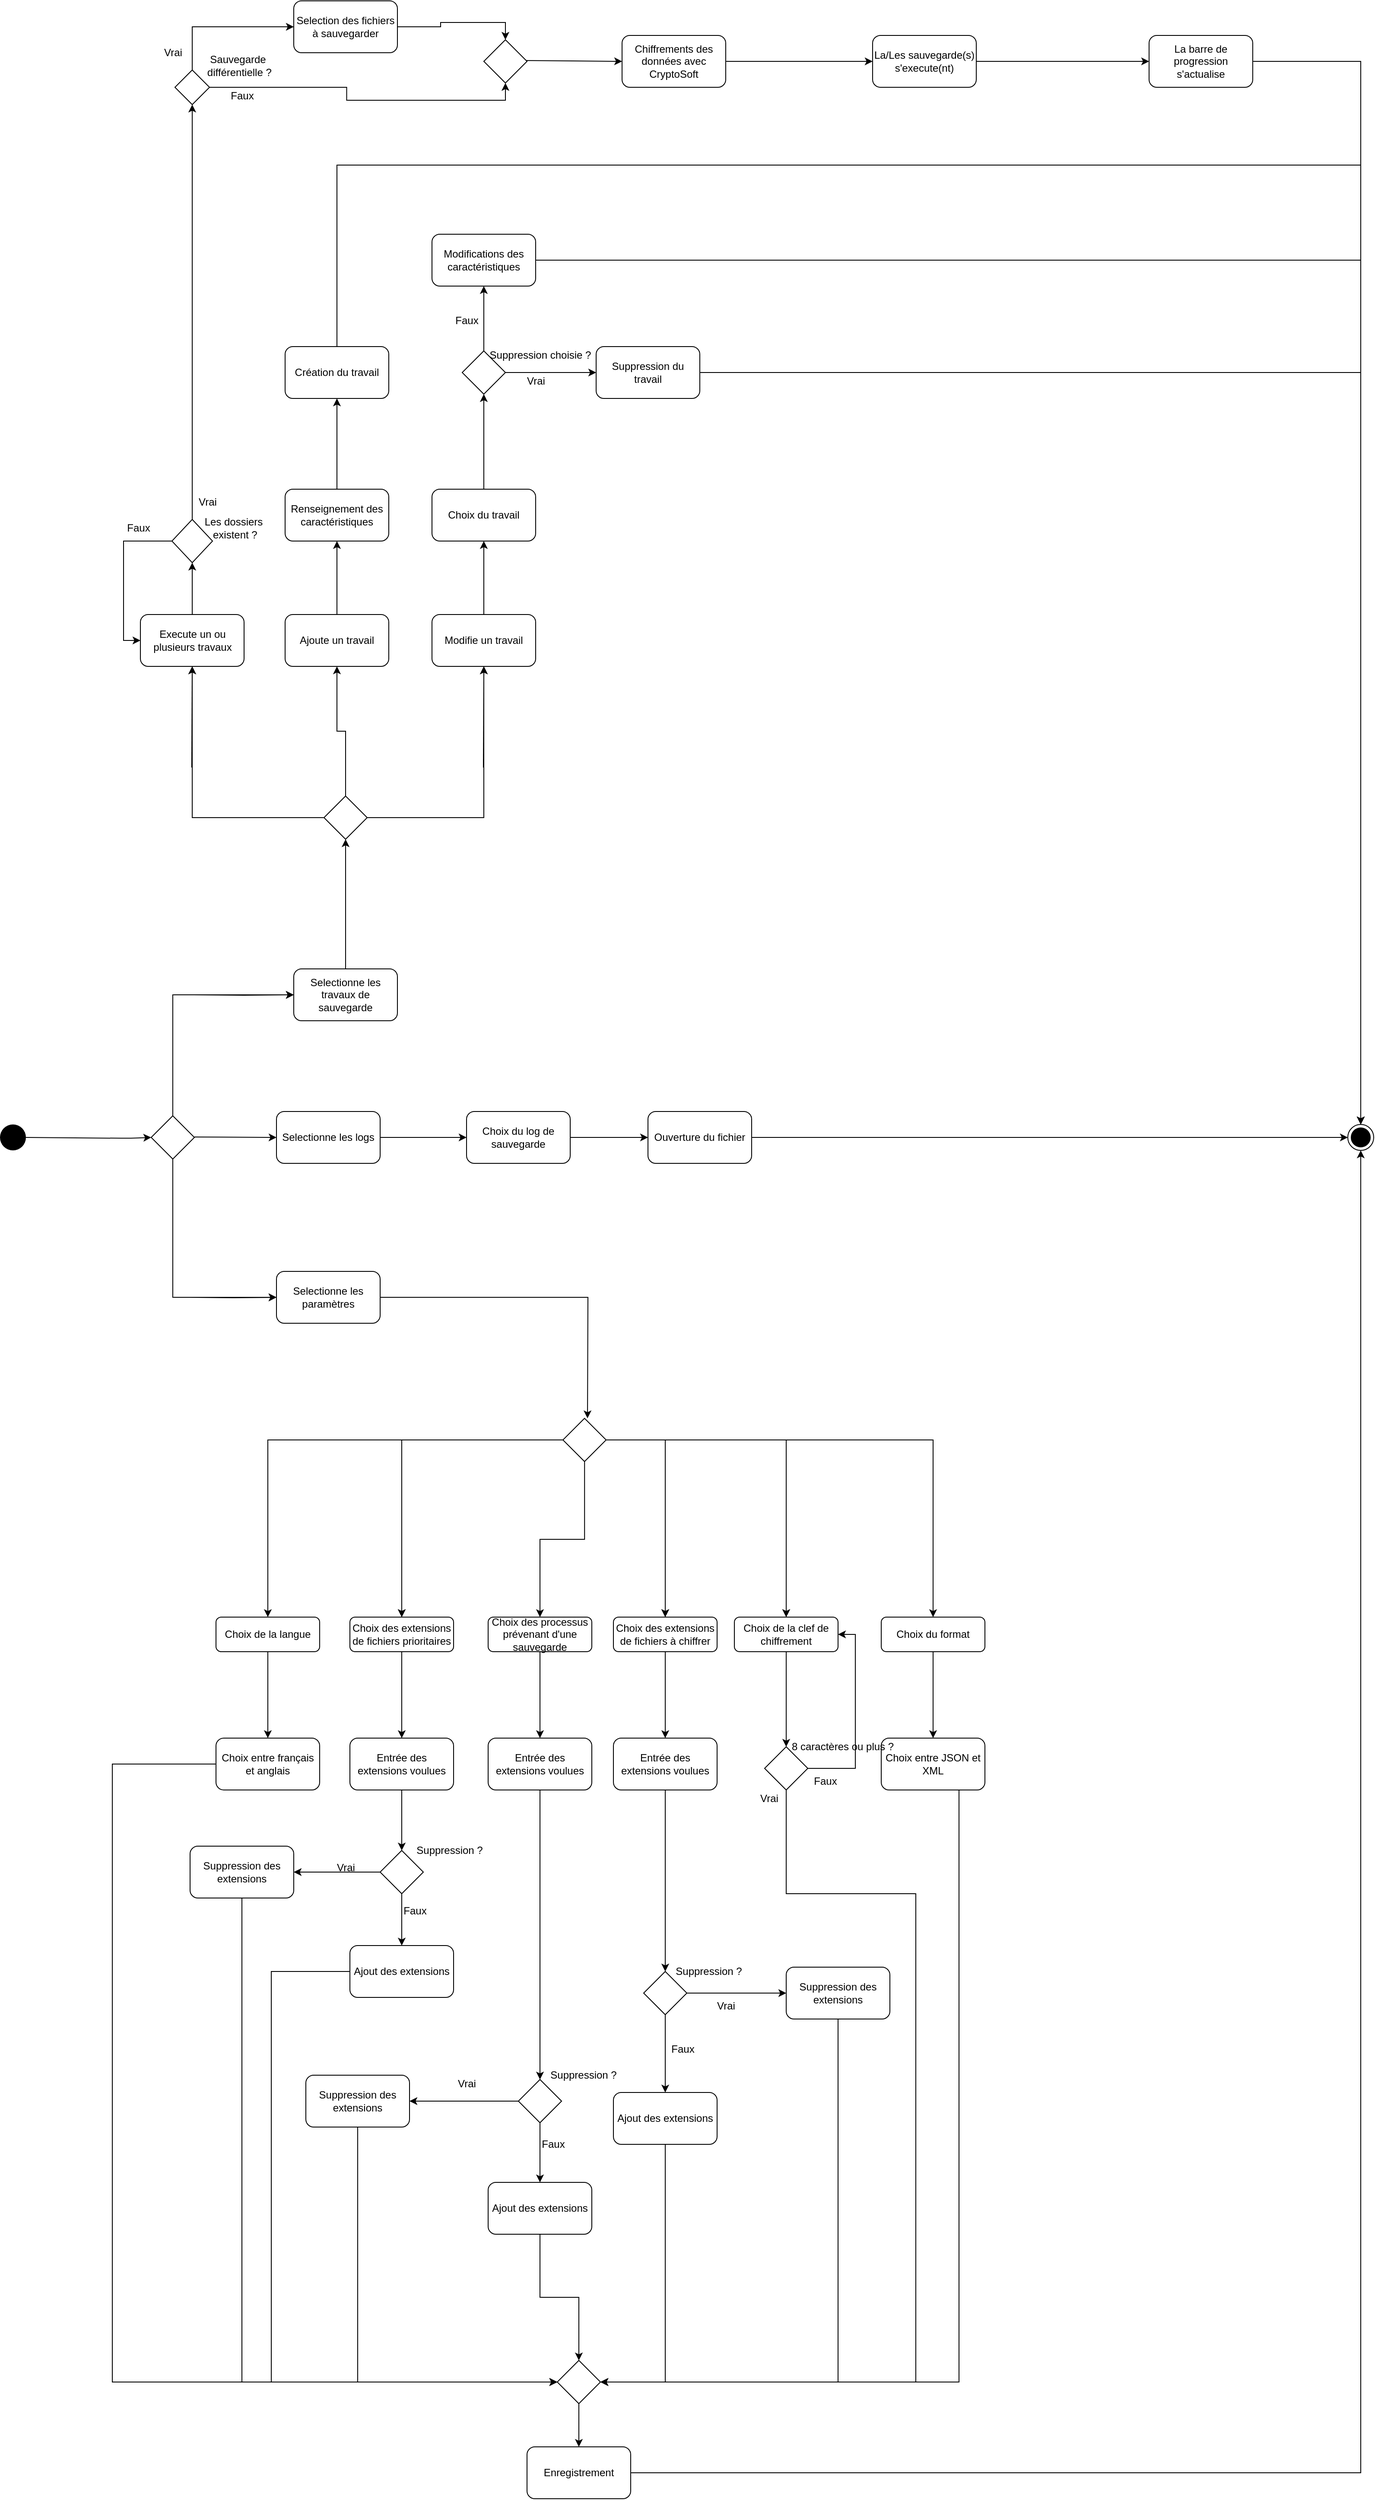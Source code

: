 <mxfile version="13.9.9" type="device"><diagram id="jHeaYpOQUecttkVSAdTn" name="Page-1"><mxGraphModel dx="1422" dy="1983" grid="1" gridSize="10" guides="1" tooltips="1" connect="1" arrows="1" fold="1" page="1" pageScale="1" pageWidth="827" pageHeight="1169" math="0" shadow="0"><root><mxCell id="0"/><mxCell id="1" parent="0"/><mxCell id="CJok09yqFyBPi1jNYpN_-5" style="edgeStyle=orthogonalEdgeStyle;rounded=0;orthogonalLoop=1;jettySize=auto;html=1;entryX=0;entryY=0.5;entryDx=0;entryDy=0;" parent="1" target="CJok09yqFyBPi1jNYpN_-6" edge="1"><mxGeometry relative="1" as="geometry"><mxPoint x="320" y="318" as="targetPoint"/><mxPoint x="224" y="320" as="sourcePoint"/></mxGeometry></mxCell><mxCell id="CJok09yqFyBPi1jNYpN_-6" value="Selectionne les travaux de sauvegarde" style="rounded=1;whiteSpace=wrap;html=1;" parent="1" vertex="1"><mxGeometry x="340" y="290" width="120" height="60" as="geometry"/></mxCell><mxCell id="CJok09yqFyBPi1jNYpN_-8" style="edgeStyle=orthogonalEdgeStyle;rounded=0;orthogonalLoop=1;jettySize=auto;html=1;entryX=0;entryY=0.5;entryDx=0;entryDy=0;" parent="1" target="CJok09yqFyBPi1jNYpN_-10" edge="1"><mxGeometry relative="1" as="geometry"><mxPoint x="325" y="484.5" as="targetPoint"/><mxPoint x="225" y="484.5" as="sourcePoint"/></mxGeometry></mxCell><mxCell id="CJok09yqFyBPi1jNYpN_-9" style="edgeStyle=orthogonalEdgeStyle;rounded=0;orthogonalLoop=1;jettySize=auto;html=1;entryX=0;entryY=0.5;entryDx=0;entryDy=0;" parent="1" target="CJok09yqFyBPi1jNYpN_-11" edge="1"><mxGeometry relative="1" as="geometry"><mxPoint x="330" y="670" as="targetPoint"/><mxPoint x="220" y="670" as="sourcePoint"/></mxGeometry></mxCell><mxCell id="CJok09yqFyBPi1jNYpN_-45" style="edgeStyle=orthogonalEdgeStyle;rounded=0;orthogonalLoop=1;jettySize=auto;html=1;entryX=0;entryY=0.5;entryDx=0;entryDy=0;" parent="1" source="CJok09yqFyBPi1jNYpN_-10" target="CJok09yqFyBPi1jNYpN_-46" edge="1"><mxGeometry relative="1" as="geometry"><mxPoint x="540" y="485" as="targetPoint"/></mxGeometry></mxCell><mxCell id="CJok09yqFyBPi1jNYpN_-10" value="Selectionne les logs" style="rounded=1;whiteSpace=wrap;html=1;" parent="1" vertex="1"><mxGeometry x="320" y="455" width="120" height="60" as="geometry"/></mxCell><mxCell id="CJok09yqFyBPi1jNYpN_-49" style="edgeStyle=orthogonalEdgeStyle;rounded=0;orthogonalLoop=1;jettySize=auto;html=1;" parent="1" source="CJok09yqFyBPi1jNYpN_-11" edge="1"><mxGeometry relative="1" as="geometry"><mxPoint x="680" y="810" as="targetPoint"/></mxGeometry></mxCell><mxCell id="CJok09yqFyBPi1jNYpN_-11" value="Selectionne les paramètres" style="rounded=1;whiteSpace=wrap;html=1;" parent="1" vertex="1"><mxGeometry x="320" y="640" width="120" height="60" as="geometry"/></mxCell><mxCell id="CJok09yqFyBPi1jNYpN_-14" value="" style="endArrow=classic;html=1;exitX=0.5;exitY=0;exitDx=0;exitDy=0;entryX=0.5;entryY=1;entryDx=0;entryDy=0;" parent="1" source="CJok09yqFyBPi1jNYpN_-6" target="UEakcm-INdKBHj-Ahmzl-1" edge="1"><mxGeometry width="50" height="50" relative="1" as="geometry"><mxPoint x="370" y="230" as="sourcePoint"/><mxPoint x="400" y="57.5" as="targetPoint"/></mxGeometry></mxCell><mxCell id="CJok09yqFyBPi1jNYpN_-15" value="" style="endArrow=classic;html=1;exitX=0.9;exitY=0.963;exitDx=0;exitDy=0;exitPerimeter=0;entryX=0.5;entryY=1;entryDx=0;entryDy=0;" parent="1" target="CJok09yqFyBPi1jNYpN_-16" edge="1"><mxGeometry width="50" height="50" relative="1" as="geometry"><mxPoint x="221.93" y="57" as="sourcePoint"/><mxPoint x="222" y="-40" as="targetPoint"/></mxGeometry></mxCell><mxCell id="CJok09yqFyBPi1jNYpN_-16" value="Execute un ou plusieurs travaux" style="rounded=1;whiteSpace=wrap;html=1;" parent="1" vertex="1"><mxGeometry x="162.5" y="-120" width="120" height="60" as="geometry"/></mxCell><mxCell id="CJok09yqFyBPi1jNYpN_-17" value="Ajoute un travail" style="rounded=1;whiteSpace=wrap;html=1;" parent="1" vertex="1"><mxGeometry x="330" y="-120" width="120" height="60" as="geometry"/></mxCell><mxCell id="CJok09yqFyBPi1jNYpN_-18" value="Modifie un travail" style="rounded=1;whiteSpace=wrap;html=1;" parent="1" vertex="1"><mxGeometry x="500" y="-120" width="120" height="60" as="geometry"/></mxCell><mxCell id="CJok09yqFyBPi1jNYpN_-20" value="" style="endArrow=classic;html=1;exitX=0.9;exitY=0.963;exitDx=0;exitDy=0;exitPerimeter=0;entryX=0.5;entryY=1;entryDx=0;entryDy=0;" parent="1" edge="1"><mxGeometry width="50" height="50" relative="1" as="geometry"><mxPoint x="559.5" y="57" as="sourcePoint"/><mxPoint x="560.07" y="-60" as="targetPoint"/></mxGeometry></mxCell><mxCell id="CJok09yqFyBPi1jNYpN_-26" style="edgeStyle=orthogonalEdgeStyle;rounded=0;orthogonalLoop=1;jettySize=auto;html=1;entryX=0;entryY=0.5;entryDx=0;entryDy=0;" parent="1" source="CJok09yqFyBPi1jNYpN_-21" target="CJok09yqFyBPi1jNYpN_-16" edge="1"><mxGeometry relative="1" as="geometry"><mxPoint x="110" y="-205" as="targetPoint"/><Array as="points"><mxPoint x="143" y="-205"/><mxPoint x="143" y="-90"/></Array></mxGeometry></mxCell><mxCell id="CJok09yqFyBPi1jNYpN_-21" value="" style="rhombus;whiteSpace=wrap;html=1;" parent="1" vertex="1"><mxGeometry x="199" y="-230" width="47" height="50" as="geometry"/></mxCell><mxCell id="CJok09yqFyBPi1jNYpN_-22" value="" style="endArrow=classic;html=1;exitX=0.5;exitY=0;exitDx=0;exitDy=0;entryX=0.5;entryY=1;entryDx=0;entryDy=0;" parent="1" source="CJok09yqFyBPi1jNYpN_-16" target="CJok09yqFyBPi1jNYpN_-21" edge="1"><mxGeometry width="50" height="50" relative="1" as="geometry"><mxPoint x="310" y="-150" as="sourcePoint"/><mxPoint x="360" y="-200" as="targetPoint"/></mxGeometry></mxCell><mxCell id="CJok09yqFyBPi1jNYpN_-23" value="Les dossiers&lt;br&gt;&amp;nbsp;existent ?" style="text;html=1;align=center;verticalAlign=middle;resizable=0;points=[];autosize=1;" parent="1" vertex="1"><mxGeometry x="230" y="-235" width="80" height="30" as="geometry"/></mxCell><mxCell id="S0L2fQHhdzbisT9To6iD-15" style="edgeStyle=orthogonalEdgeStyle;rounded=0;orthogonalLoop=1;jettySize=auto;html=1;entryX=0.5;entryY=1;entryDx=0;entryDy=0;exitX=0.5;exitY=0;exitDx=0;exitDy=0;" parent="1" source="CJok09yqFyBPi1jNYpN_-21" target="S0L2fQHhdzbisT9To6iD-14" edge="1"><mxGeometry relative="1" as="geometry"><mxPoint x="222.5" y="-584" as="sourcePoint"/></mxGeometry></mxCell><mxCell id="CJok09yqFyBPi1jNYpN_-27" value="Vrai" style="text;html=1;align=center;verticalAlign=middle;resizable=0;points=[];autosize=1;" parent="1" vertex="1"><mxGeometry x="220" y="-260" width="40" height="20" as="geometry"/></mxCell><mxCell id="CJok09yqFyBPi1jNYpN_-28" value="Faux" style="text;html=1;align=center;verticalAlign=middle;resizable=0;points=[];autosize=1;" parent="1" vertex="1"><mxGeometry x="140" y="-230" width="40" height="20" as="geometry"/></mxCell><mxCell id="CJok09yqFyBPi1jNYpN_-29" value="" style="endArrow=classic;html=1;exitX=0.5;exitY=0;exitDx=0;exitDy=0;entryX=0.5;entryY=1;entryDx=0;entryDy=0;" parent="1" source="CJok09yqFyBPi1jNYpN_-17" target="CJok09yqFyBPi1jNYpN_-30" edge="1"><mxGeometry width="50" height="50" relative="1" as="geometry"><mxPoint x="389.5" y="-146.5" as="sourcePoint"/><mxPoint x="390" y="-270" as="targetPoint"/></mxGeometry></mxCell><mxCell id="CJok09yqFyBPi1jNYpN_-31" style="edgeStyle=orthogonalEdgeStyle;rounded=0;orthogonalLoop=1;jettySize=auto;html=1;entryX=0.5;entryY=1;entryDx=0;entryDy=0;" parent="1" source="CJok09yqFyBPi1jNYpN_-30" target="CJok09yqFyBPi1jNYpN_-32" edge="1"><mxGeometry relative="1" as="geometry"><mxPoint x="390" y="-420" as="targetPoint"/></mxGeometry></mxCell><mxCell id="CJok09yqFyBPi1jNYpN_-30" value="Renseignement des caractéristiques" style="rounded=1;whiteSpace=wrap;html=1;" parent="1" vertex="1"><mxGeometry x="330" y="-265" width="120" height="60" as="geometry"/></mxCell><mxCell id="CJok09yqFyBPi1jNYpN_-135" style="edgeStyle=orthogonalEdgeStyle;rounded=0;orthogonalLoop=1;jettySize=auto;html=1;entryX=0.5;entryY=0;entryDx=0;entryDy=0;" parent="1" source="CJok09yqFyBPi1jNYpN_-32" target="CJok09yqFyBPi1jNYpN_-130" edge="1"><mxGeometry relative="1" as="geometry"><Array as="points"><mxPoint x="390" y="-640"/><mxPoint x="1575" y="-640"/></Array></mxGeometry></mxCell><mxCell id="CJok09yqFyBPi1jNYpN_-32" value="Création du travail" style="rounded=1;whiteSpace=wrap;html=1;" parent="1" vertex="1"><mxGeometry x="330" y="-430" width="120" height="60" as="geometry"/></mxCell><mxCell id="CJok09yqFyBPi1jNYpN_-33" value="" style="endArrow=classic;html=1;exitX=0.5;exitY=0;exitDx=0;exitDy=0;entryX=0.5;entryY=1;entryDx=0;entryDy=0;" parent="1" target="CJok09yqFyBPi1jNYpN_-35" edge="1"><mxGeometry width="50" height="50" relative="1" as="geometry"><mxPoint x="560" y="-120" as="sourcePoint"/><mxPoint x="560" y="-270" as="targetPoint"/></mxGeometry></mxCell><mxCell id="CJok09yqFyBPi1jNYpN_-38" style="edgeStyle=orthogonalEdgeStyle;rounded=0;orthogonalLoop=1;jettySize=auto;html=1;entryX=0.5;entryY=1;entryDx=0;entryDy=0;" parent="1" source="CJok09yqFyBPi1jNYpN_-35" target="CJok09yqFyBPi1jNYpN_-37" edge="1"><mxGeometry relative="1" as="geometry"/></mxCell><mxCell id="CJok09yqFyBPi1jNYpN_-35" value="Choix du travail" style="rounded=1;whiteSpace=wrap;html=1;" parent="1" vertex="1"><mxGeometry x="500" y="-265" width="120" height="60" as="geometry"/></mxCell><mxCell id="CJok09yqFyBPi1jNYpN_-134" style="edgeStyle=orthogonalEdgeStyle;rounded=0;orthogonalLoop=1;jettySize=auto;html=1;entryX=0.5;entryY=0;entryDx=0;entryDy=0;" parent="1" source="CJok09yqFyBPi1jNYpN_-36" target="CJok09yqFyBPi1jNYpN_-130" edge="1"><mxGeometry relative="1" as="geometry"><mxPoint x="1580" y="470" as="targetPoint"/></mxGeometry></mxCell><mxCell id="CJok09yqFyBPi1jNYpN_-36" value="Modifications des caractéristiques" style="rounded=1;whiteSpace=wrap;html=1;" parent="1" vertex="1"><mxGeometry x="500" y="-560" width="120" height="60" as="geometry"/></mxCell><mxCell id="CJok09yqFyBPi1jNYpN_-39" style="edgeStyle=orthogonalEdgeStyle;rounded=0;orthogonalLoop=1;jettySize=auto;html=1;entryX=0.5;entryY=1;entryDx=0;entryDy=0;" parent="1" source="CJok09yqFyBPi1jNYpN_-37" target="CJok09yqFyBPi1jNYpN_-36" edge="1"><mxGeometry relative="1" as="geometry"/></mxCell><mxCell id="CJok09yqFyBPi1jNYpN_-40" style="edgeStyle=orthogonalEdgeStyle;rounded=0;orthogonalLoop=1;jettySize=auto;html=1;" parent="1" source="CJok09yqFyBPi1jNYpN_-37" edge="1"><mxGeometry relative="1" as="geometry"><mxPoint x="690" y="-400" as="targetPoint"/></mxGeometry></mxCell><mxCell id="CJok09yqFyBPi1jNYpN_-37" value="" style="rhombus;whiteSpace=wrap;html=1;" parent="1" vertex="1"><mxGeometry x="535" y="-425" width="50" height="50" as="geometry"/></mxCell><mxCell id="CJok09yqFyBPi1jNYpN_-133" style="edgeStyle=orthogonalEdgeStyle;rounded=0;orthogonalLoop=1;jettySize=auto;html=1;entryX=0.5;entryY=0;entryDx=0;entryDy=0;" parent="1" source="CJok09yqFyBPi1jNYpN_-41" target="CJok09yqFyBPi1jNYpN_-130" edge="1"><mxGeometry relative="1" as="geometry"/></mxCell><mxCell id="CJok09yqFyBPi1jNYpN_-41" value="Suppression du travail" style="rounded=1;whiteSpace=wrap;html=1;" parent="1" vertex="1"><mxGeometry x="690" y="-430" width="120" height="60" as="geometry"/></mxCell><mxCell id="CJok09yqFyBPi1jNYpN_-42" value="Suppression choisie ?" style="text;html=1;align=center;verticalAlign=middle;resizable=0;points=[];autosize=1;" parent="1" vertex="1"><mxGeometry x="560" y="-430" width="130" height="20" as="geometry"/></mxCell><mxCell id="CJok09yqFyBPi1jNYpN_-43" value="Faux" style="text;html=1;align=center;verticalAlign=middle;resizable=0;points=[];autosize=1;" parent="1" vertex="1"><mxGeometry x="520" y="-470" width="40" height="20" as="geometry"/></mxCell><mxCell id="CJok09yqFyBPi1jNYpN_-44" value="Vrai" style="text;html=1;align=center;verticalAlign=middle;resizable=0;points=[];autosize=1;" parent="1" vertex="1"><mxGeometry x="600" y="-400" width="40" height="20" as="geometry"/></mxCell><mxCell id="CJok09yqFyBPi1jNYpN_-47" style="edgeStyle=orthogonalEdgeStyle;rounded=0;orthogonalLoop=1;jettySize=auto;html=1;" parent="1" source="CJok09yqFyBPi1jNYpN_-46" edge="1"><mxGeometry relative="1" as="geometry"><mxPoint x="750" y="485" as="targetPoint"/></mxGeometry></mxCell><mxCell id="CJok09yqFyBPi1jNYpN_-46" value="Choix du log de sauvegarde" style="rounded=1;whiteSpace=wrap;html=1;" parent="1" vertex="1"><mxGeometry x="540" y="455" width="120" height="60" as="geometry"/></mxCell><mxCell id="CJok09yqFyBPi1jNYpN_-132" style="edgeStyle=orthogonalEdgeStyle;rounded=0;orthogonalLoop=1;jettySize=auto;html=1;entryX=0;entryY=0.5;entryDx=0;entryDy=0;" parent="1" source="CJok09yqFyBPi1jNYpN_-48" target="CJok09yqFyBPi1jNYpN_-130" edge="1"><mxGeometry relative="1" as="geometry"/></mxCell><mxCell id="CJok09yqFyBPi1jNYpN_-48" value="Ouverture du fichier" style="rounded=1;whiteSpace=wrap;html=1;" parent="1" vertex="1"><mxGeometry x="750" y="455" width="120" height="60" as="geometry"/></mxCell><mxCell id="CJok09yqFyBPi1jNYpN_-56" value="" style="endArrow=classic;html=1;entryX=0.5;entryY=0;entryDx=0;entryDy=0;" parent="1" target="CJok09yqFyBPi1jNYpN_-61" edge="1"><mxGeometry width="50" height="50" relative="1" as="geometry"><mxPoint x="465" y="888" as="sourcePoint"/><mxPoint x="492" y="1040" as="targetPoint"/></mxGeometry></mxCell><mxCell id="CJok09yqFyBPi1jNYpN_-58" value="" style="endArrow=classic;html=1;entryX=0.5;entryY=0;entryDx=0;entryDy=0;" parent="1" target="CJok09yqFyBPi1jNYpN_-65" edge="1"><mxGeometry width="50" height="50" relative="1" as="geometry"><mxPoint x="770" y="887.5" as="sourcePoint"/><mxPoint x="744" y="1040" as="targetPoint"/></mxGeometry></mxCell><mxCell id="CJok09yqFyBPi1jNYpN_-59" value="" style="endArrow=classic;html=1;entryX=0.5;entryY=0;entryDx=0;entryDy=0;" parent="1" target="CJok09yqFyBPi1jNYpN_-64" edge="1"><mxGeometry width="50" height="50" relative="1" as="geometry"><mxPoint x="910" y="887.5" as="sourcePoint"/><mxPoint x="880" y="1040" as="targetPoint"/></mxGeometry></mxCell><mxCell id="CJok09yqFyBPi1jNYpN_-67" style="edgeStyle=orthogonalEdgeStyle;rounded=0;orthogonalLoop=1;jettySize=auto;html=1;" parent="1" source="CJok09yqFyBPi1jNYpN_-60" edge="1"><mxGeometry relative="1" as="geometry"><mxPoint x="310" y="1180" as="targetPoint"/></mxGeometry></mxCell><mxCell id="CJok09yqFyBPi1jNYpN_-60" value="Choix de la langue" style="rounded=1;whiteSpace=wrap;html=1;" parent="1" vertex="1"><mxGeometry x="250" y="1040" width="120" height="40" as="geometry"/></mxCell><mxCell id="CJok09yqFyBPi1jNYpN_-68" style="edgeStyle=orthogonalEdgeStyle;rounded=0;orthogonalLoop=1;jettySize=auto;html=1;entryX=0.5;entryY=0;entryDx=0;entryDy=0;" parent="1" source="CJok09yqFyBPi1jNYpN_-61" target="CJok09yqFyBPi1jNYpN_-82" edge="1"><mxGeometry relative="1" as="geometry"><mxPoint x="465" y="1170" as="targetPoint"/></mxGeometry></mxCell><mxCell id="CJok09yqFyBPi1jNYpN_-61" value="Choix des extensions de fichiers prioritaires" style="rounded=1;whiteSpace=wrap;html=1;" parent="1" vertex="1"><mxGeometry x="405" y="1040" width="120" height="40" as="geometry"/></mxCell><mxCell id="CJok09yqFyBPi1jNYpN_-72" style="edgeStyle=orthogonalEdgeStyle;rounded=0;orthogonalLoop=1;jettySize=auto;html=1;entryX=0.5;entryY=0;entryDx=0;entryDy=0;" parent="1" source="CJok09yqFyBPi1jNYpN_-62" target="CJok09yqFyBPi1jNYpN_-75" edge="1"><mxGeometry relative="1" as="geometry"><mxPoint x="1060" y="1190" as="targetPoint"/></mxGeometry></mxCell><mxCell id="CJok09yqFyBPi1jNYpN_-62" value="Choix du format" style="rounded=1;whiteSpace=wrap;html=1;" parent="1" vertex="1"><mxGeometry x="1020" y="1040" width="120" height="40" as="geometry"/></mxCell><mxCell id="CJok09yqFyBPi1jNYpN_-71" style="edgeStyle=orthogonalEdgeStyle;rounded=0;orthogonalLoop=1;jettySize=auto;html=1;" parent="1" source="CJok09yqFyBPi1jNYpN_-64" edge="1"><mxGeometry relative="1" as="geometry"><mxPoint x="910" y="1190" as="targetPoint"/></mxGeometry></mxCell><mxCell id="CJok09yqFyBPi1jNYpN_-64" value="Choix de la clef de chiffrement" style="rounded=1;whiteSpace=wrap;html=1;" parent="1" vertex="1"><mxGeometry x="850" y="1040" width="120" height="40" as="geometry"/></mxCell><mxCell id="CJok09yqFyBPi1jNYpN_-70" style="edgeStyle=orthogonalEdgeStyle;rounded=0;orthogonalLoop=1;jettySize=auto;html=1;" parent="1" source="CJok09yqFyBPi1jNYpN_-65" edge="1"><mxGeometry relative="1" as="geometry"><mxPoint x="770" y="1180" as="targetPoint"/></mxGeometry></mxCell><mxCell id="CJok09yqFyBPi1jNYpN_-65" value="Choix des extensions de fichiers à chiffrer" style="rounded=1;whiteSpace=wrap;html=1;" parent="1" vertex="1"><mxGeometry x="710" y="1040" width="120" height="40" as="geometry"/></mxCell><mxCell id="CJok09yqFyBPi1jNYpN_-69" style="edgeStyle=orthogonalEdgeStyle;rounded=0;orthogonalLoop=1;jettySize=auto;html=1;" parent="1" source="CJok09yqFyBPi1jNYpN_-66" edge="1"><mxGeometry relative="1" as="geometry"><mxPoint x="625" y="1180" as="targetPoint"/></mxGeometry></mxCell><mxCell id="CJok09yqFyBPi1jNYpN_-66" value="Choix des processus prévenant d'une sauvegarde" style="rounded=1;whiteSpace=wrap;html=1;" parent="1" vertex="1"><mxGeometry x="565" y="1040" width="120" height="40" as="geometry"/></mxCell><mxCell id="CJok09yqFyBPi1jNYpN_-131" style="edgeStyle=orthogonalEdgeStyle;rounded=0;orthogonalLoop=1;jettySize=auto;html=1;entryX=0.5;entryY=1;entryDx=0;entryDy=0;" parent="1" source="CJok09yqFyBPi1jNYpN_-73" target="CJok09yqFyBPi1jNYpN_-130" edge="1"><mxGeometry relative="1" as="geometry"/></mxCell><mxCell id="CJok09yqFyBPi1jNYpN_-73" value="Enregistrement" style="rounded=1;whiteSpace=wrap;html=1;" parent="1" vertex="1"><mxGeometry x="610" y="2000" width="120" height="60" as="geometry"/></mxCell><mxCell id="CJok09yqFyBPi1jNYpN_-126" style="edgeStyle=orthogonalEdgeStyle;rounded=0;orthogonalLoop=1;jettySize=auto;html=1;entryX=0;entryY=0.5;entryDx=0;entryDy=0;" parent="1" source="CJok09yqFyBPi1jNYpN_-74" edge="1" target="UEakcm-INdKBHj-Ahmzl-17"><mxGeometry relative="1" as="geometry"><mxPoint x="150" y="1800" as="targetPoint"/><Array as="points"><mxPoint x="130" y="1210"/><mxPoint x="130" y="1925"/></Array></mxGeometry></mxCell><mxCell id="CJok09yqFyBPi1jNYpN_-74" value="Choix entre français et anglais" style="rounded=1;whiteSpace=wrap;html=1;" parent="1" vertex="1"><mxGeometry x="250" y="1180" width="120" height="60" as="geometry"/></mxCell><mxCell id="CJok09yqFyBPi1jNYpN_-127" style="edgeStyle=orthogonalEdgeStyle;rounded=0;orthogonalLoop=1;jettySize=auto;html=1;entryX=1;entryY=0.5;entryDx=0;entryDy=0;" parent="1" source="CJok09yqFyBPi1jNYpN_-75" target="UEakcm-INdKBHj-Ahmzl-17" edge="1"><mxGeometry relative="1" as="geometry"><mxPoint x="1080.61" y="1802.0" as="targetPoint"/><Array as="points"><mxPoint x="1110" y="1925"/></Array></mxGeometry></mxCell><mxCell id="CJok09yqFyBPi1jNYpN_-75" value="Choix entre JSON et XML" style="rounded=1;whiteSpace=wrap;html=1;" parent="1" vertex="1"><mxGeometry x="1020" y="1180" width="120" height="60" as="geometry"/></mxCell><mxCell id="CJok09yqFyBPi1jNYpN_-77" style="edgeStyle=orthogonalEdgeStyle;rounded=0;orthogonalLoop=1;jettySize=auto;html=1;entryX=1;entryY=0.5;entryDx=0;entryDy=0;" parent="1" source="CJok09yqFyBPi1jNYpN_-76" target="CJok09yqFyBPi1jNYpN_-64" edge="1"><mxGeometry relative="1" as="geometry"><mxPoint x="1000" y="1060" as="targetPoint"/><Array as="points"><mxPoint x="990" y="1215"/><mxPoint x="990" y="1060"/></Array></mxGeometry></mxCell><mxCell id="CJok09yqFyBPi1jNYpN_-80" style="edgeStyle=orthogonalEdgeStyle;rounded=0;orthogonalLoop=1;jettySize=auto;html=1;entryX=1;entryY=0.5;entryDx=0;entryDy=0;" parent="1" source="CJok09yqFyBPi1jNYpN_-76" edge="1" target="UEakcm-INdKBHj-Ahmzl-17"><mxGeometry relative="1" as="geometry"><mxPoint x="1060" y="1800" as="targetPoint"/><Array as="points"><mxPoint x="910" y="1360"/><mxPoint x="1060" y="1360"/><mxPoint x="1060" y="1925"/></Array></mxGeometry></mxCell><mxCell id="CJok09yqFyBPi1jNYpN_-76" value="" style="rhombus;whiteSpace=wrap;html=1;" parent="1" vertex="1"><mxGeometry x="885" y="1190" width="50" height="50" as="geometry"/></mxCell><mxCell id="CJok09yqFyBPi1jNYpN_-78" value="Faux" style="text;html=1;align=center;verticalAlign=middle;resizable=0;points=[];autosize=1;" parent="1" vertex="1"><mxGeometry x="935" y="1220" width="40" height="20" as="geometry"/></mxCell><mxCell id="CJok09yqFyBPi1jNYpN_-79" value="8 caractères ou plus ?" style="text;html=1;align=center;verticalAlign=middle;resizable=0;points=[];autosize=1;" parent="1" vertex="1"><mxGeometry x="910" y="1180" width="130" height="20" as="geometry"/></mxCell><mxCell id="CJok09yqFyBPi1jNYpN_-81" value="Vrai" style="text;html=1;align=center;verticalAlign=middle;resizable=0;points=[];autosize=1;" parent="1" vertex="1"><mxGeometry x="870" y="1240" width="40" height="20" as="geometry"/></mxCell><mxCell id="CJok09yqFyBPi1jNYpN_-83" style="edgeStyle=orthogonalEdgeStyle;rounded=0;orthogonalLoop=1;jettySize=auto;html=1;" parent="1" source="CJok09yqFyBPi1jNYpN_-82" edge="1"><mxGeometry relative="1" as="geometry"><mxPoint x="465" y="1310" as="targetPoint"/></mxGeometry></mxCell><mxCell id="CJok09yqFyBPi1jNYpN_-82" value="Entrée des extensions voulues" style="rounded=1;whiteSpace=wrap;html=1;" parent="1" vertex="1"><mxGeometry x="405" y="1180" width="120" height="60" as="geometry"/></mxCell><mxCell id="CJok09yqFyBPi1jNYpN_-89" style="edgeStyle=orthogonalEdgeStyle;rounded=0;orthogonalLoop=1;jettySize=auto;html=1;entryX=0.5;entryY=0;entryDx=0;entryDy=0;" parent="1" source="CJok09yqFyBPi1jNYpN_-84" target="CJok09yqFyBPi1jNYpN_-90" edge="1"><mxGeometry relative="1" as="geometry"><mxPoint x="465" y="1440" as="targetPoint"/></mxGeometry></mxCell><mxCell id="CJok09yqFyBPi1jNYpN_-84" value="" style="rhombus;whiteSpace=wrap;html=1;" parent="1" vertex="1"><mxGeometry x="440" y="1310" width="50" height="50" as="geometry"/></mxCell><mxCell id="CJok09yqFyBPi1jNYpN_-85" value="Suppression ?" style="text;html=1;align=center;verticalAlign=middle;resizable=0;points=[];autosize=1;" parent="1" vertex="1"><mxGeometry x="475" y="1300" width="90" height="20" as="geometry"/></mxCell><mxCell id="CJok09yqFyBPi1jNYpN_-86" value="" style="endArrow=classic;html=1;exitX=0;exitY=0.5;exitDx=0;exitDy=0;entryX=1;entryY=0.5;entryDx=0;entryDy=0;" parent="1" source="CJok09yqFyBPi1jNYpN_-84" target="CJok09yqFyBPi1jNYpN_-87" edge="1"><mxGeometry width="50" height="50" relative="1" as="geometry"><mxPoint x="990" y="1310" as="sourcePoint"/><mxPoint x="370" y="1335" as="targetPoint"/></mxGeometry></mxCell><mxCell id="CJok09yqFyBPi1jNYpN_-125" style="edgeStyle=orthogonalEdgeStyle;rounded=0;orthogonalLoop=1;jettySize=auto;html=1;entryX=0;entryY=0.5;entryDx=0;entryDy=0;" parent="1" source="CJok09yqFyBPi1jNYpN_-87" target="UEakcm-INdKBHj-Ahmzl-17" edge="1"><mxGeometry relative="1" as="geometry"><mxPoint x="280.3" y="1805.0" as="targetPoint"/><Array as="points"><mxPoint x="280" y="1925"/></Array></mxGeometry></mxCell><mxCell id="CJok09yqFyBPi1jNYpN_-87" value="Suppression des extensions" style="rounded=1;whiteSpace=wrap;html=1;" parent="1" vertex="1"><mxGeometry x="220" y="1305" width="120" height="60" as="geometry"/></mxCell><mxCell id="CJok09yqFyBPi1jNYpN_-88" value="Vrai" style="text;html=1;align=center;verticalAlign=middle;resizable=0;points=[];autosize=1;" parent="1" vertex="1"><mxGeometry x="380" y="1320" width="40" height="20" as="geometry"/></mxCell><mxCell id="CJok09yqFyBPi1jNYpN_-123" style="edgeStyle=orthogonalEdgeStyle;rounded=0;orthogonalLoop=1;jettySize=auto;html=1;entryX=0;entryY=0.5;entryDx=0;entryDy=0;" parent="1" source="CJok09yqFyBPi1jNYpN_-90" target="UEakcm-INdKBHj-Ahmzl-17" edge="1"><mxGeometry relative="1" as="geometry"><Array as="points"><mxPoint x="314" y="1450"/><mxPoint x="314" y="1925"/></Array><mxPoint x="313.6" y="1806.0" as="targetPoint"/></mxGeometry></mxCell><mxCell id="CJok09yqFyBPi1jNYpN_-90" value="Ajout des extensions" style="rounded=1;whiteSpace=wrap;html=1;" parent="1" vertex="1"><mxGeometry x="405" y="1420" width="120" height="60" as="geometry"/></mxCell><mxCell id="CJok09yqFyBPi1jNYpN_-100" style="edgeStyle=orthogonalEdgeStyle;rounded=0;orthogonalLoop=1;jettySize=auto;html=1;entryX=0.5;entryY=0;entryDx=0;entryDy=0;" parent="1" source="CJok09yqFyBPi1jNYpN_-91" target="CJok09yqFyBPi1jNYpN_-102" edge="1"><mxGeometry relative="1" as="geometry"><mxPoint x="625" y="1590" as="targetPoint"/></mxGeometry></mxCell><mxCell id="CJok09yqFyBPi1jNYpN_-91" value="Entrée des extensions voulues" style="rounded=1;whiteSpace=wrap;html=1;" parent="1" vertex="1"><mxGeometry x="565" y="1180" width="120" height="60" as="geometry"/></mxCell><mxCell id="CJok09yqFyBPi1jNYpN_-101" style="edgeStyle=orthogonalEdgeStyle;rounded=0;orthogonalLoop=1;jettySize=auto;html=1;entryX=0.5;entryY=0;entryDx=0;entryDy=0;" parent="1" source="CJok09yqFyBPi1jNYpN_-92" target="CJok09yqFyBPi1jNYpN_-108" edge="1"><mxGeometry relative="1" as="geometry"><mxPoint x="770" y="1460" as="targetPoint"/></mxGeometry></mxCell><mxCell id="CJok09yqFyBPi1jNYpN_-92" value="Entrée des extensions voulues" style="rounded=1;whiteSpace=wrap;html=1;" parent="1" vertex="1"><mxGeometry x="710" y="1180" width="120" height="60" as="geometry"/></mxCell><mxCell id="CJok09yqFyBPi1jNYpN_-106" style="edgeStyle=orthogonalEdgeStyle;rounded=0;orthogonalLoop=1;jettySize=auto;html=1;entryX=1;entryY=0.5;entryDx=0;entryDy=0;" parent="1" source="CJok09yqFyBPi1jNYpN_-102" target="CJok09yqFyBPi1jNYpN_-104" edge="1"><mxGeometry relative="1" as="geometry"/></mxCell><mxCell id="CJok09yqFyBPi1jNYpN_-107" style="edgeStyle=orthogonalEdgeStyle;rounded=0;orthogonalLoop=1;jettySize=auto;html=1;entryX=0.5;entryY=0;entryDx=0;entryDy=0;" parent="1" source="CJok09yqFyBPi1jNYpN_-102" target="CJok09yqFyBPi1jNYpN_-105" edge="1"><mxGeometry relative="1" as="geometry"/></mxCell><mxCell id="CJok09yqFyBPi1jNYpN_-102" value="" style="rhombus;whiteSpace=wrap;html=1;" parent="1" vertex="1"><mxGeometry x="600" y="1575" width="50" height="50" as="geometry"/></mxCell><mxCell id="CJok09yqFyBPi1jNYpN_-103" value="Suppression ?" style="text;html=1;align=center;verticalAlign=middle;resizable=0;points=[];autosize=1;" parent="1" vertex="1"><mxGeometry x="630" y="1560" width="90" height="20" as="geometry"/></mxCell><mxCell id="CJok09yqFyBPi1jNYpN_-122" style="edgeStyle=orthogonalEdgeStyle;rounded=0;orthogonalLoop=1;jettySize=auto;html=1;entryX=0;entryY=0.5;entryDx=0;entryDy=0;" parent="1" source="CJok09yqFyBPi1jNYpN_-104" target="UEakcm-INdKBHj-Ahmzl-17" edge="1"><mxGeometry relative="1" as="geometry"><mxPoint x="413.5" y="1805.0" as="targetPoint"/><Array as="points"><mxPoint x="414" y="1925"/></Array></mxGeometry></mxCell><mxCell id="CJok09yqFyBPi1jNYpN_-104" value="Suppression des extensions" style="rounded=1;whiteSpace=wrap;html=1;" parent="1" vertex="1"><mxGeometry x="354" y="1570" width="120" height="60" as="geometry"/></mxCell><mxCell id="CJok09yqFyBPi1jNYpN_-120" style="edgeStyle=orthogonalEdgeStyle;rounded=0;orthogonalLoop=1;jettySize=auto;html=1;entryX=0.5;entryY=0;entryDx=0;entryDy=0;" parent="1" source="CJok09yqFyBPi1jNYpN_-105" target="UEakcm-INdKBHj-Ahmzl-17" edge="1"><mxGeometry relative="1" as="geometry"><mxPoint x="625.51" y="1803.0" as="targetPoint"/></mxGeometry></mxCell><mxCell id="CJok09yqFyBPi1jNYpN_-105" value="Ajout des extensions" style="rounded=1;whiteSpace=wrap;html=1;" parent="1" vertex="1"><mxGeometry x="565" y="1694" width="120" height="60" as="geometry"/></mxCell><mxCell id="CJok09yqFyBPi1jNYpN_-109" style="edgeStyle=orthogonalEdgeStyle;rounded=0;orthogonalLoop=1;jettySize=auto;html=1;exitX=1;exitY=0.5;exitDx=0;exitDy=0;entryX=0;entryY=0.5;entryDx=0;entryDy=0;" parent="1" source="CJok09yqFyBPi1jNYpN_-108" target="CJok09yqFyBPi1jNYpN_-113" edge="1"><mxGeometry relative="1" as="geometry"><mxPoint x="910" y="1475" as="targetPoint"/></mxGeometry></mxCell><mxCell id="CJok09yqFyBPi1jNYpN_-111" style="edgeStyle=orthogonalEdgeStyle;rounded=0;orthogonalLoop=1;jettySize=auto;html=1;entryX=0.5;entryY=0;entryDx=0;entryDy=0;" parent="1" source="CJok09yqFyBPi1jNYpN_-108" target="CJok09yqFyBPi1jNYpN_-112" edge="1"><mxGeometry relative="1" as="geometry"><mxPoint x="780" y="1620" as="targetPoint"/></mxGeometry></mxCell><mxCell id="CJok09yqFyBPi1jNYpN_-108" value="" style="rhombus;whiteSpace=wrap;html=1;" parent="1" vertex="1"><mxGeometry x="745" y="1450" width="50" height="50" as="geometry"/></mxCell><mxCell id="CJok09yqFyBPi1jNYpN_-110" value="Suppression ?" style="text;html=1;align=center;verticalAlign=middle;resizable=0;points=[];autosize=1;" parent="1" vertex="1"><mxGeometry x="775" y="1440" width="90" height="20" as="geometry"/></mxCell><mxCell id="CJok09yqFyBPi1jNYpN_-121" style="edgeStyle=orthogonalEdgeStyle;rounded=0;orthogonalLoop=1;jettySize=auto;html=1;entryX=1;entryY=0.5;entryDx=0;entryDy=0;" parent="1" source="CJok09yqFyBPi1jNYpN_-112" target="UEakcm-INdKBHj-Ahmzl-17" edge="1"><mxGeometry relative="1" as="geometry"><mxPoint x="770.92" y="1806.0" as="targetPoint"/><Array as="points"><mxPoint x="770" y="1925"/></Array></mxGeometry></mxCell><mxCell id="CJok09yqFyBPi1jNYpN_-112" value="Ajout des extensions" style="rounded=1;whiteSpace=wrap;html=1;" parent="1" vertex="1"><mxGeometry x="710" y="1590" width="120" height="60" as="geometry"/></mxCell><mxCell id="CJok09yqFyBPi1jNYpN_-128" style="edgeStyle=orthogonalEdgeStyle;rounded=0;orthogonalLoop=1;jettySize=auto;html=1;entryX=1;entryY=0.5;entryDx=0;entryDy=0;" parent="1" source="CJok09yqFyBPi1jNYpN_-113" target="UEakcm-INdKBHj-Ahmzl-17" edge="1"><mxGeometry relative="1" as="geometry"><mxPoint x="969.61" y="1803.0" as="targetPoint"/><Array as="points"><mxPoint x="970" y="1925"/></Array></mxGeometry></mxCell><mxCell id="CJok09yqFyBPi1jNYpN_-113" value="Suppression des extensions" style="rounded=1;whiteSpace=wrap;html=1;" parent="1" vertex="1"><mxGeometry x="910" y="1445" width="120" height="60" as="geometry"/></mxCell><mxCell id="CJok09yqFyBPi1jNYpN_-114" value="Faux" style="text;html=1;align=center;verticalAlign=middle;resizable=0;points=[];autosize=1;" parent="1" vertex="1"><mxGeometry x="460" y="1370" width="40" height="20" as="geometry"/></mxCell><mxCell id="CJok09yqFyBPi1jNYpN_-115" value="Vrai" style="text;html=1;align=center;verticalAlign=middle;resizable=0;points=[];autosize=1;" parent="1" vertex="1"><mxGeometry x="520" y="1570" width="40" height="20" as="geometry"/></mxCell><mxCell id="CJok09yqFyBPi1jNYpN_-116" value="Faux" style="text;html=1;align=center;verticalAlign=middle;resizable=0;points=[];autosize=1;" parent="1" vertex="1"><mxGeometry x="620" y="1640" width="40" height="20" as="geometry"/></mxCell><mxCell id="CJok09yqFyBPi1jNYpN_-117" value="Faux" style="text;html=1;align=center;verticalAlign=middle;resizable=0;points=[];autosize=1;" parent="1" vertex="1"><mxGeometry x="770" y="1530" width="40" height="20" as="geometry"/></mxCell><mxCell id="CJok09yqFyBPi1jNYpN_-118" value="Vrai" style="text;html=1;align=center;verticalAlign=middle;resizable=0;points=[];autosize=1;" parent="1" vertex="1"><mxGeometry x="820" y="1480" width="40" height="20" as="geometry"/></mxCell><mxCell id="CJok09yqFyBPi1jNYpN_-130" value="" style="ellipse;html=1;shape=endState;fillColor=#000000;strokeColor=#000000;" parent="1" vertex="1"><mxGeometry x="1560" y="470" width="30" height="30" as="geometry"/></mxCell><mxCell id="S0L2fQHhdzbisT9To6iD-4" value="" style="endArrow=classic;html=1;exitX=1;exitY=0.5;exitDx=0;exitDy=0;startArrow=none;entryX=0;entryY=0.5;entryDx=0;entryDy=0;" parent="1" source="CJok09yqFyBPi1jNYpN_-1" target="UEakcm-INdKBHj-Ahmzl-2" edge="1"><mxGeometry width="50" height="50" relative="1" as="geometry"><mxPoint x="110" y="485" as="sourcePoint"/><mxPoint x="180" y="486" as="targetPoint"/><Array as="points"><mxPoint x="150" y="486"/></Array></mxGeometry></mxCell><mxCell id="S0L2fQHhdzbisT9To6iD-17" style="edgeStyle=orthogonalEdgeStyle;rounded=0;orthogonalLoop=1;jettySize=auto;html=1;entryX=0;entryY=0.5;entryDx=0;entryDy=0;" parent="1" source="S0L2fQHhdzbisT9To6iD-14" target="S0L2fQHhdzbisT9To6iD-18" edge="1"><mxGeometry relative="1" as="geometry"><mxPoint x="690" y="-860" as="targetPoint"/><Array as="points"><mxPoint x="223" y="-800"/></Array></mxGeometry></mxCell><mxCell id="S0L2fQHhdzbisT9To6iD-25" style="edgeStyle=orthogonalEdgeStyle;rounded=0;orthogonalLoop=1;jettySize=auto;html=1;exitX=1;exitY=0.5;exitDx=0;exitDy=0;entryX=0.5;entryY=1;entryDx=0;entryDy=0;" parent="1" source="S0L2fQHhdzbisT9To6iD-14" target="UEakcm-INdKBHj-Ahmzl-5" edge="1"><mxGeometry relative="1" as="geometry"><mxPoint x="550" y="-729" as="targetPoint"/></mxGeometry></mxCell><mxCell id="S0L2fQHhdzbisT9To6iD-14" value="" style="rhombus;whiteSpace=wrap;html=1;" parent="1" vertex="1"><mxGeometry x="202.5" y="-750" width="40" height="40" as="geometry"/></mxCell><mxCell id="S0L2fQHhdzbisT9To6iD-24" style="edgeStyle=orthogonalEdgeStyle;rounded=0;orthogonalLoop=1;jettySize=auto;html=1;entryX=0.5;entryY=0;entryDx=0;entryDy=0;" parent="1" source="S0L2fQHhdzbisT9To6iD-18" target="UEakcm-INdKBHj-Ahmzl-5" edge="1"><mxGeometry relative="1" as="geometry"><mxPoint x="560" y="-800" as="targetPoint"/></mxGeometry></mxCell><mxCell id="S0L2fQHhdzbisT9To6iD-18" value="Selection des fichiers à sauvegarder" style="rounded=1;whiteSpace=wrap;html=1;" parent="1" vertex="1"><mxGeometry x="340" y="-830" width="120" height="60" as="geometry"/></mxCell><mxCell id="ZWR80lhzllxq7S_vfNRm-1" style="edgeStyle=orthogonalEdgeStyle;rounded=0;orthogonalLoop=1;jettySize=auto;html=1;entryX=0;entryY=0.5;entryDx=0;entryDy=0;" parent="1" source="S0L2fQHhdzbisT9To6iD-19" target="ZWR80lhzllxq7S_vfNRm-2" edge="1"><mxGeometry relative="1" as="geometry"><mxPoint x="1260" y="-760" as="targetPoint"/></mxGeometry></mxCell><mxCell id="S0L2fQHhdzbisT9To6iD-19" value="La/Les sauvegarde(s) s'execute(nt)" style="rounded=1;whiteSpace=wrap;html=1;" parent="1" vertex="1"><mxGeometry x="1010" y="-790" width="120" height="60" as="geometry"/></mxCell><mxCell id="S0L2fQHhdzbisT9To6iD-20" value="Sauvegarde&lt;br&gt;&amp;nbsp;différentielle ?" style="text;html=1;align=center;verticalAlign=middle;resizable=0;points=[];autosize=1;" parent="1" vertex="1"><mxGeometry x="230" y="-770" width="90" height="30" as="geometry"/></mxCell><mxCell id="S0L2fQHhdzbisT9To6iD-21" value="Vrai" style="text;html=1;align=center;verticalAlign=middle;resizable=0;points=[];autosize=1;" parent="1" vertex="1"><mxGeometry x="180" y="-780" width="40" height="20" as="geometry"/></mxCell><mxCell id="S0L2fQHhdzbisT9To6iD-22" value="Faux" style="text;html=1;align=center;verticalAlign=middle;resizable=0;points=[];autosize=1;" parent="1" vertex="1"><mxGeometry x="260" y="-730" width="40" height="20" as="geometry"/></mxCell><mxCell id="S0L2fQHhdzbisT9To6iD-26" style="edgeStyle=orthogonalEdgeStyle;rounded=0;orthogonalLoop=1;jettySize=auto;html=1;exitX=0;exitY=0.469;exitDx=0;exitDy=0;exitPerimeter=0;entryX=0;entryY=0.5;entryDx=0;entryDy=0;" parent="1" target="S0L2fQHhdzbisT9To6iD-28" edge="1"><mxGeometry relative="1" as="geometry"><mxPoint x="605" y="-760.97" as="sourcePoint"/><mxPoint x="760" y="-760" as="targetPoint"/></mxGeometry></mxCell><mxCell id="S0L2fQHhdzbisT9To6iD-29" style="edgeStyle=orthogonalEdgeStyle;rounded=0;orthogonalLoop=1;jettySize=auto;html=1;entryX=0;entryY=0.5;entryDx=0;entryDy=0;" parent="1" source="S0L2fQHhdzbisT9To6iD-28" target="S0L2fQHhdzbisT9To6iD-19" edge="1"><mxGeometry relative="1" as="geometry"/></mxCell><mxCell id="S0L2fQHhdzbisT9To6iD-28" value="Chiffrements des données avec CryptoSoft" style="rounded=1;whiteSpace=wrap;html=1;" parent="1" vertex="1"><mxGeometry x="720" y="-790" width="120" height="60" as="geometry"/></mxCell><mxCell id="ZWR80lhzllxq7S_vfNRm-3" style="edgeStyle=orthogonalEdgeStyle;rounded=0;orthogonalLoop=1;jettySize=auto;html=1;entryX=0.5;entryY=0;entryDx=0;entryDy=0;" parent="1" source="ZWR80lhzllxq7S_vfNRm-2" target="CJok09yqFyBPi1jNYpN_-130" edge="1"><mxGeometry relative="1" as="geometry"/></mxCell><mxCell id="ZWR80lhzllxq7S_vfNRm-2" value="La barre de progression s'actualise" style="rounded=1;whiteSpace=wrap;html=1;" parent="1" vertex="1"><mxGeometry x="1330" y="-790" width="120" height="60" as="geometry"/></mxCell><mxCell id="CJok09yqFyBPi1jNYpN_-1" value="" style="ellipse;fillColor=#000000;strokeColor=none;" parent="1" vertex="1"><mxGeometry y="470" width="30" height="30" as="geometry"/></mxCell><mxCell id="UEakcm-INdKBHj-Ahmzl-7" style="edgeStyle=orthogonalEdgeStyle;rounded=0;orthogonalLoop=1;jettySize=auto;html=1;entryX=0.5;entryY=1;entryDx=0;entryDy=0;" edge="1" parent="1" source="UEakcm-INdKBHj-Ahmzl-1" target="CJok09yqFyBPi1jNYpN_-16"><mxGeometry relative="1" as="geometry"/></mxCell><mxCell id="UEakcm-INdKBHj-Ahmzl-8" style="edgeStyle=orthogonalEdgeStyle;rounded=0;orthogonalLoop=1;jettySize=auto;html=1;entryX=0.5;entryY=1;entryDx=0;entryDy=0;" edge="1" parent="1" source="UEakcm-INdKBHj-Ahmzl-1" target="CJok09yqFyBPi1jNYpN_-17"><mxGeometry relative="1" as="geometry"/></mxCell><mxCell id="UEakcm-INdKBHj-Ahmzl-9" style="edgeStyle=orthogonalEdgeStyle;rounded=0;orthogonalLoop=1;jettySize=auto;html=1;entryX=0.5;entryY=1;entryDx=0;entryDy=0;" edge="1" parent="1" source="UEakcm-INdKBHj-Ahmzl-1" target="CJok09yqFyBPi1jNYpN_-18"><mxGeometry relative="1" as="geometry"/></mxCell><mxCell id="UEakcm-INdKBHj-Ahmzl-1" value="" style="rhombus;whiteSpace=wrap;html=1;" vertex="1" parent="1"><mxGeometry x="375" y="90" width="50" height="50" as="geometry"/></mxCell><mxCell id="UEakcm-INdKBHj-Ahmzl-3" style="edgeStyle=orthogonalEdgeStyle;rounded=0;orthogonalLoop=1;jettySize=auto;html=1;entryX=0;entryY=0.5;entryDx=0;entryDy=0;" edge="1" parent="1" source="UEakcm-INdKBHj-Ahmzl-2" target="CJok09yqFyBPi1jNYpN_-6"><mxGeometry relative="1" as="geometry"><Array as="points"><mxPoint x="200" y="320"/></Array></mxGeometry></mxCell><mxCell id="UEakcm-INdKBHj-Ahmzl-4" style="edgeStyle=orthogonalEdgeStyle;rounded=0;orthogonalLoop=1;jettySize=auto;html=1;entryX=0;entryY=0.5;entryDx=0;entryDy=0;" edge="1" parent="1" source="UEakcm-INdKBHj-Ahmzl-2" target="CJok09yqFyBPi1jNYpN_-11"><mxGeometry relative="1" as="geometry"><Array as="points"><mxPoint x="200" y="670"/></Array></mxGeometry></mxCell><mxCell id="UEakcm-INdKBHj-Ahmzl-2" value="" style="rhombus;whiteSpace=wrap;html=1;" vertex="1" parent="1"><mxGeometry x="175" y="460" width="50" height="50" as="geometry"/></mxCell><mxCell id="UEakcm-INdKBHj-Ahmzl-5" value="" style="rhombus;whiteSpace=wrap;html=1;" vertex="1" parent="1"><mxGeometry x="560" y="-785" width="50" height="50" as="geometry"/></mxCell><mxCell id="UEakcm-INdKBHj-Ahmzl-11" style="edgeStyle=orthogonalEdgeStyle;rounded=0;orthogonalLoop=1;jettySize=auto;html=1;entryX=0.5;entryY=0;entryDx=0;entryDy=0;" edge="1" parent="1" source="UEakcm-INdKBHj-Ahmzl-10" target="CJok09yqFyBPi1jNYpN_-66"><mxGeometry relative="1" as="geometry"/></mxCell><mxCell id="UEakcm-INdKBHj-Ahmzl-12" style="edgeStyle=orthogonalEdgeStyle;rounded=0;orthogonalLoop=1;jettySize=auto;html=1;entryX=0.5;entryY=0;entryDx=0;entryDy=0;" edge="1" parent="1" source="UEakcm-INdKBHj-Ahmzl-10" target="CJok09yqFyBPi1jNYpN_-61"><mxGeometry relative="1" as="geometry"/></mxCell><mxCell id="UEakcm-INdKBHj-Ahmzl-13" style="edgeStyle=orthogonalEdgeStyle;rounded=0;orthogonalLoop=1;jettySize=auto;html=1;entryX=0.5;entryY=0;entryDx=0;entryDy=0;" edge="1" parent="1" source="UEakcm-INdKBHj-Ahmzl-10" target="CJok09yqFyBPi1jNYpN_-60"><mxGeometry relative="1" as="geometry"/></mxCell><mxCell id="UEakcm-INdKBHj-Ahmzl-14" style="edgeStyle=orthogonalEdgeStyle;rounded=0;orthogonalLoop=1;jettySize=auto;html=1;entryX=0.5;entryY=0;entryDx=0;entryDy=0;" edge="1" parent="1" source="UEakcm-INdKBHj-Ahmzl-10" target="CJok09yqFyBPi1jNYpN_-65"><mxGeometry relative="1" as="geometry"/></mxCell><mxCell id="UEakcm-INdKBHj-Ahmzl-15" style="edgeStyle=orthogonalEdgeStyle;rounded=0;orthogonalLoop=1;jettySize=auto;html=1;" edge="1" parent="1" source="UEakcm-INdKBHj-Ahmzl-10" target="CJok09yqFyBPi1jNYpN_-64"><mxGeometry relative="1" as="geometry"/></mxCell><mxCell id="UEakcm-INdKBHj-Ahmzl-16" style="edgeStyle=orthogonalEdgeStyle;rounded=0;orthogonalLoop=1;jettySize=auto;html=1;entryX=0.5;entryY=0;entryDx=0;entryDy=0;" edge="1" parent="1" source="UEakcm-INdKBHj-Ahmzl-10" target="CJok09yqFyBPi1jNYpN_-62"><mxGeometry relative="1" as="geometry"><Array as="points"><mxPoint x="1080" y="835"/></Array></mxGeometry></mxCell><mxCell id="UEakcm-INdKBHj-Ahmzl-10" value="" style="rhombus;whiteSpace=wrap;html=1;" vertex="1" parent="1"><mxGeometry x="651.57" y="810" width="50" height="50" as="geometry"/></mxCell><mxCell id="UEakcm-INdKBHj-Ahmzl-18" style="edgeStyle=orthogonalEdgeStyle;rounded=0;orthogonalLoop=1;jettySize=auto;html=1;" edge="1" parent="1" source="UEakcm-INdKBHj-Ahmzl-17" target="CJok09yqFyBPi1jNYpN_-73"><mxGeometry relative="1" as="geometry"/></mxCell><mxCell id="UEakcm-INdKBHj-Ahmzl-17" value="" style="rhombus;whiteSpace=wrap;html=1;" vertex="1" parent="1"><mxGeometry x="645" y="1900" width="50" height="50" as="geometry"/></mxCell></root></mxGraphModel></diagram></mxfile>